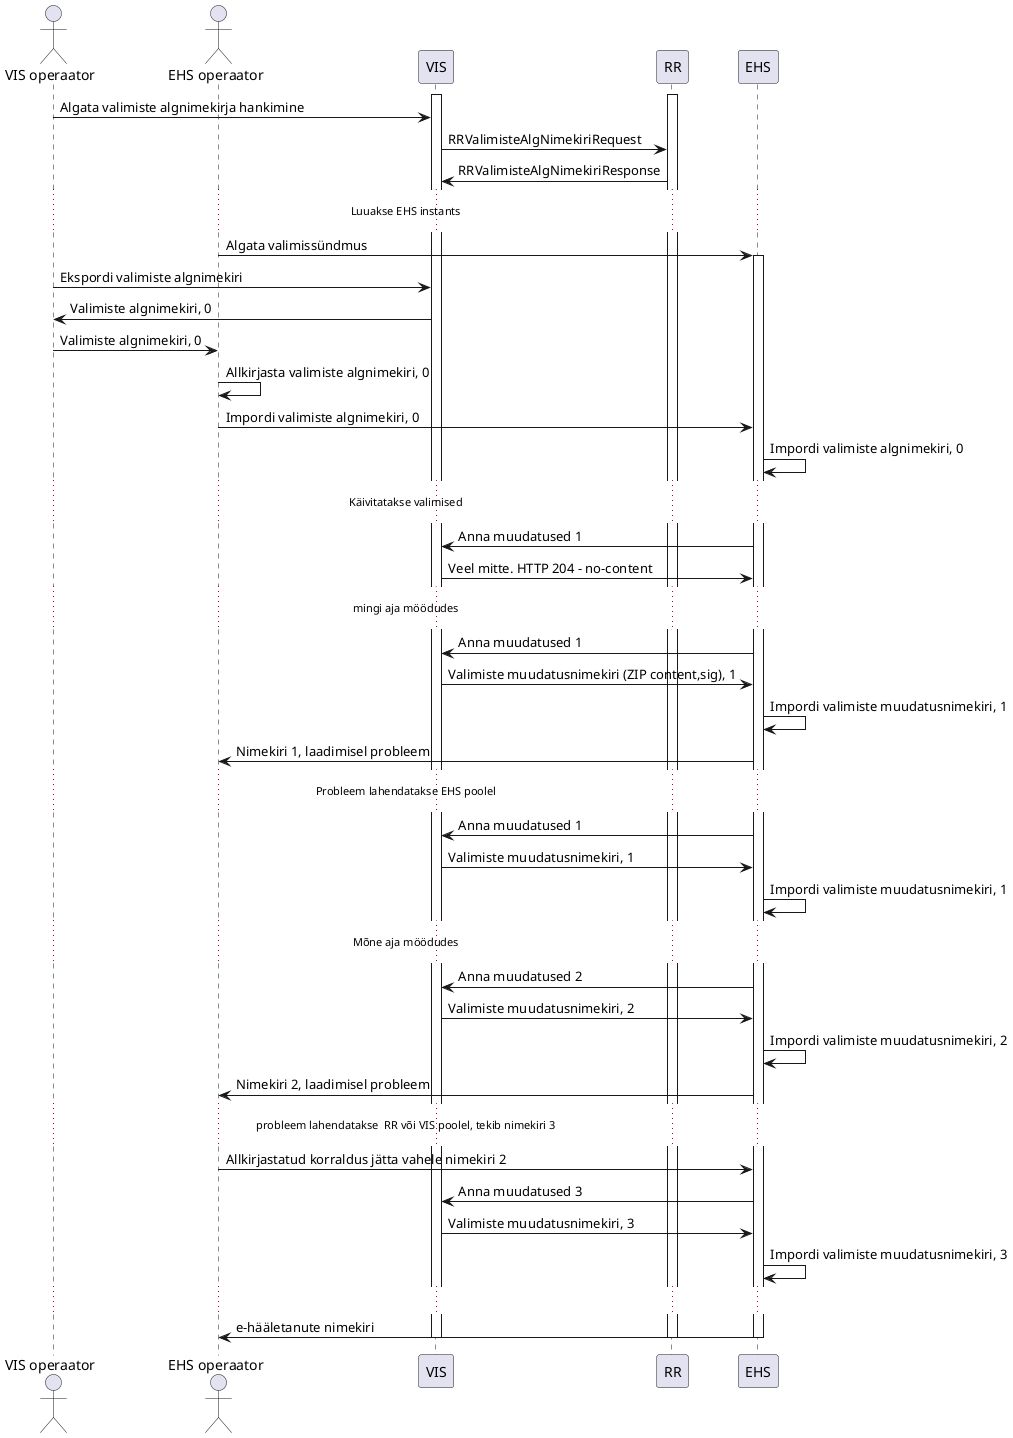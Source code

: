 @startuml
actor "VIS operaator" as ac_vis
actor "EHS operaator" as ac_ehs
participant "VIS" as vis
participant "RR" as rr
participant "EHS" as ehs

activate vis
activate rr

ac_vis -> vis : Algata valimiste algnimekirja hankimine
vis -> rr : RRValimisteAlgNimekiriRequest
rr -> vis : RRValimisteAlgNimekiriResponse

...Luuakse EHS instants...

ac_ehs -> ehs: Algata valimissündmus
activate ehs
ac_vis -> vis: Ekspordi valimiste algnimekiri
vis -> ac_vis: Valimiste algnimekiri, 0
ac_vis -> ac_ehs: Valimiste algnimekiri, 0
ac_ehs -> ac_ehs: Allkirjasta valimiste algnimekiri, 0
ac_ehs -> ehs: Impordi valimiste algnimekiri, 0
ehs -> ehs: Impordi valimiste algnimekiri, 0

...Käivitatakse valimised...

ehs -> vis : Anna muudatused 1
vis -> ehs : Veel mitte. HTTP 204 - no-content

...mingi aja möödudes...

ehs -> vis : Anna muudatused 1
vis -> ehs : Valimiste muudatusnimekiri (ZIP content,sig), 1
ehs -> ehs : Impordi valimiste muudatusnimekiri, 1
ehs -> ac_ehs: Nimekiri 1, laadimisel probleem

...Probleem lahendatakse EHS poolel...

ehs -> vis : Anna muudatused 1
vis -> ehs : Valimiste muudatusnimekiri, 1
ehs -> ehs : Impordi valimiste muudatusnimekiri, 1

...Mõne aja möödudes...


ehs -> vis : Anna muudatused 2
vis -> ehs : Valimiste muudatusnimekiri, 2
ehs -> ehs : Impordi valimiste muudatusnimekiri, 2
ehs -> ac_ehs: Nimekiri 2, laadimisel probleem

...probleem lahendatakse  RR või VIS poolel, tekib nimekiri 3...

ac_ehs -> ehs: Allkirjastatud korraldus jätta vahele nimekiri 2

ehs -> vis : Anna muudatused 3
vis -> ehs : Valimiste muudatusnimekiri, 3
ehs -> ehs : Impordi valimiste muudatusnimekiri, 3

...

ehs -> ac_ehs: e-hääletanute nimekiri

deactivate vis
deactivate rr
deactivate ehs
@enduml
